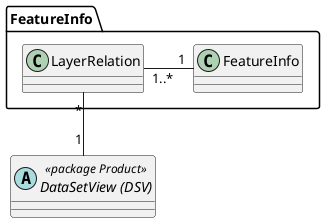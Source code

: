 @startuml
abstract class "DataSetView (DSV)" as dsv << package Product >>

package FeatureInfo {
  class "FeatureInfo" as fi
  class "LayerRelation" as lr
}

fi "1" -left- "1..*" lr : "    "
lr "*" -- "1" dsv
@enduml